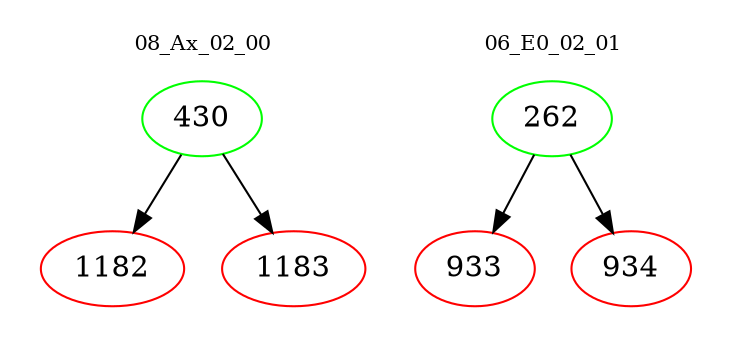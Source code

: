 digraph{
subgraph cluster_0 {
color = white
label = "08_Ax_02_00";
fontsize=10;
T0_430 [label="430", color="green"]
T0_430 -> T0_1182 [color="black"]
T0_1182 [label="1182", color="red"]
T0_430 -> T0_1183 [color="black"]
T0_1183 [label="1183", color="red"]
}
subgraph cluster_1 {
color = white
label = "06_E0_02_01";
fontsize=10;
T1_262 [label="262", color="green"]
T1_262 -> T1_933 [color="black"]
T1_933 [label="933", color="red"]
T1_262 -> T1_934 [color="black"]
T1_934 [label="934", color="red"]
}
}
